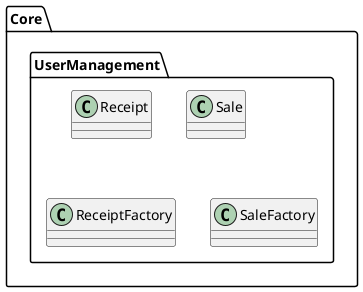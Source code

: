 @startuml sale-management-class-diagram

namespace Core {
namespace UserManagement {

class Receipt {

}

class Sale {

}

class ReceiptFactory {

}

class SaleFactory {

}

}
}

@enduml